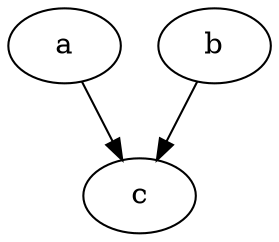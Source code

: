 digraph MultipleStartingNodes {
    a [Weight=1];
    b [Weight=1];
    c [Weight=1];
	a -> c	 [Weight=1];
	b -> c	 [Weight=2];
}